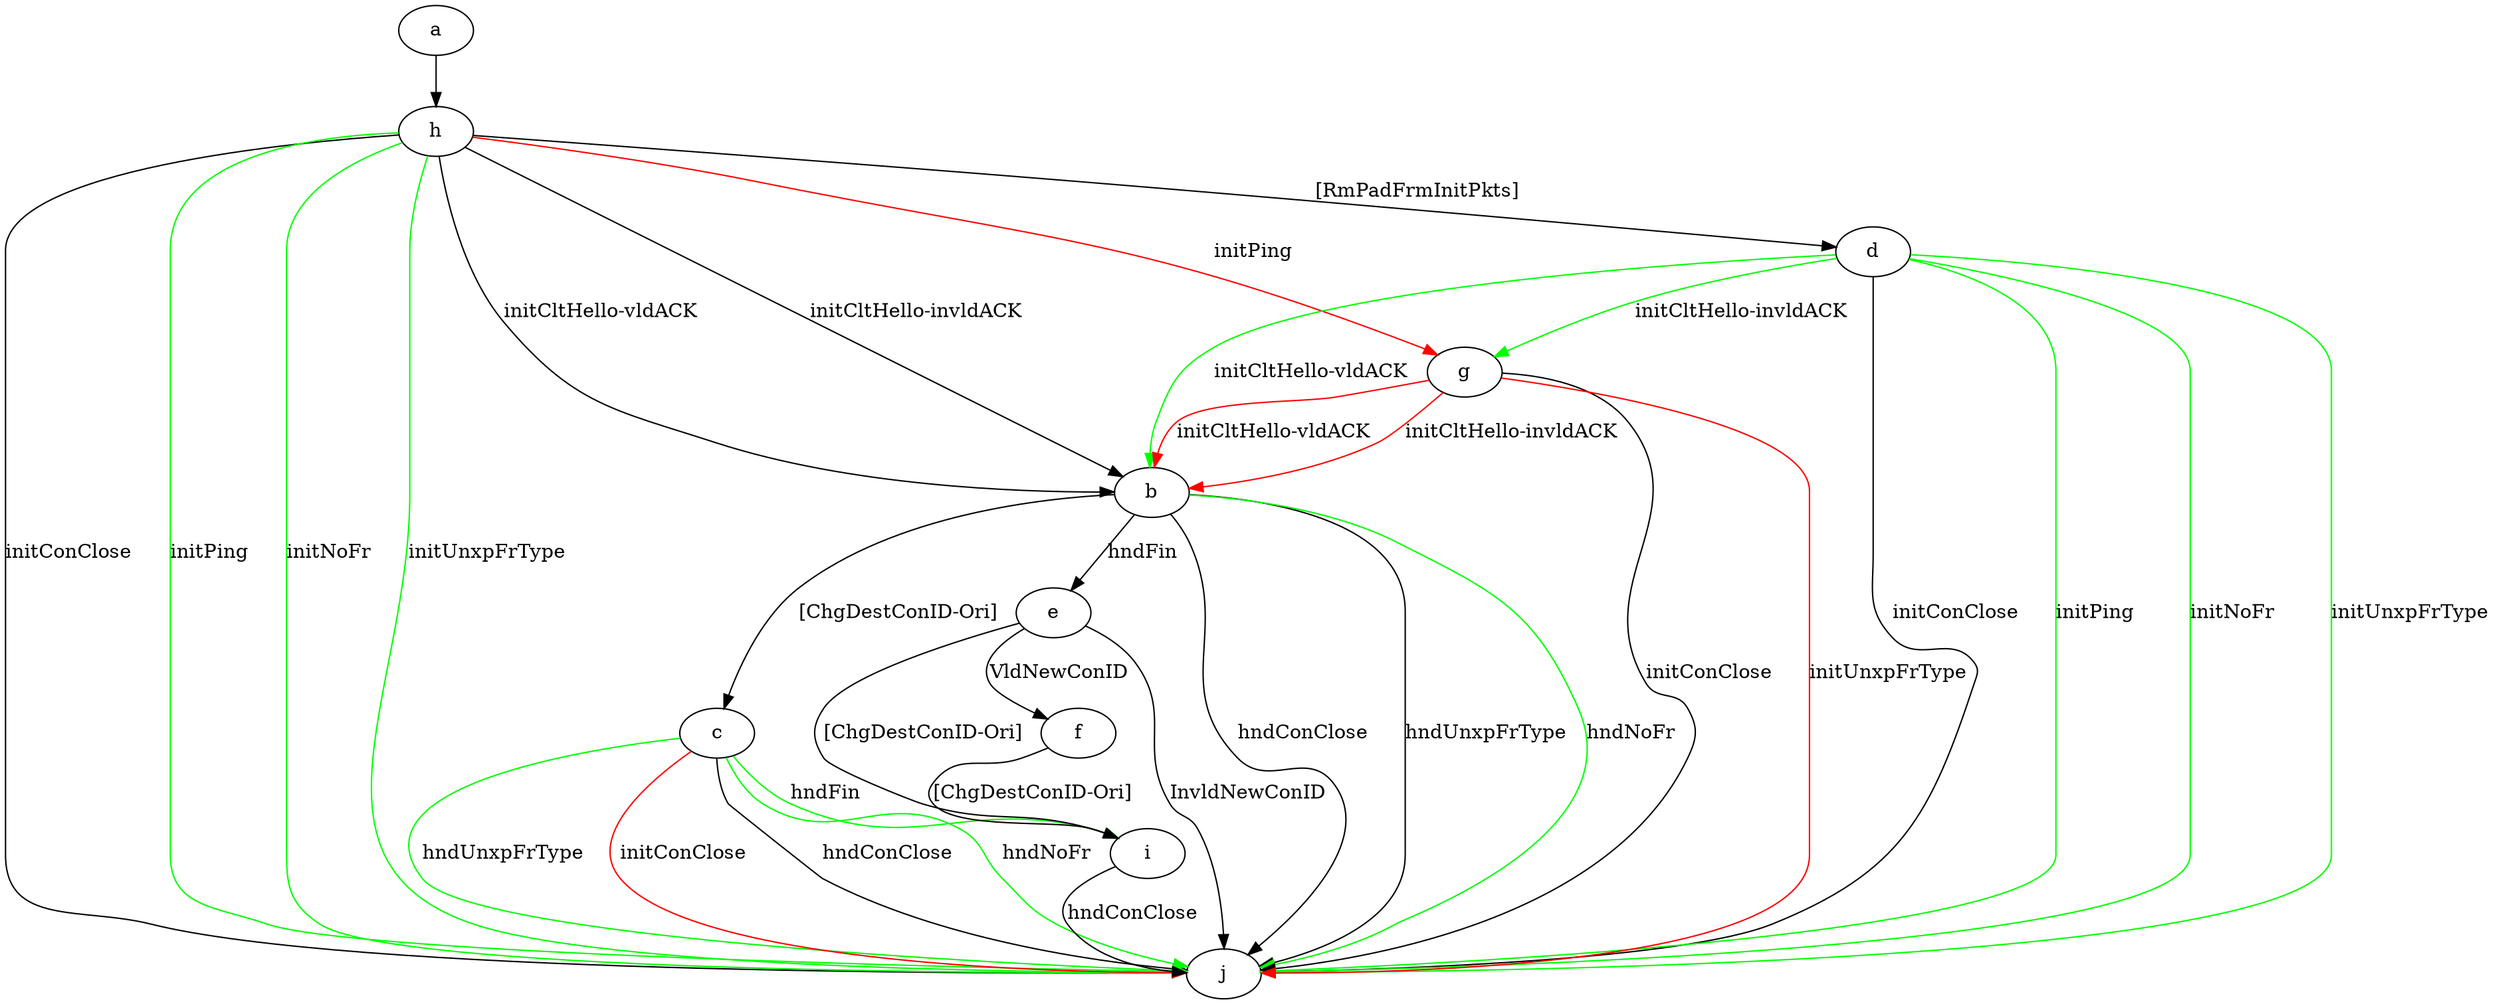digraph "" {
	a -> h	[key=0];
	b -> c	[key=0,
		label="[ChgDestConID-Ori] "];
	b -> e	[key=0,
		label="hndFin "];
	b -> j	[key=0,
		label="hndConClose "];
	b -> j	[key=1,
		label="hndUnxpFrType "];
	b -> j	[key=2,
		color=green,
		label="hndNoFr "];
	c -> i	[key=0,
		color=green,
		label="hndFin "];
	c -> j	[key=0,
		label="hndConClose "];
	c -> j	[key=1,
		color=green,
		label="hndNoFr "];
	c -> j	[key=2,
		color=green,
		label="hndUnxpFrType "];
	c -> j	[key=3,
		color=red,
		label="initConClose "];
	d -> b	[key=0,
		color=green,
		label="initCltHello-vldACK "];
	d -> g	[key=0,
		color=green,
		label="initCltHello-invldACK "];
	d -> j	[key=0,
		label="initConClose "];
	d -> j	[key=1,
		color=green,
		label="initPing "];
	d -> j	[key=2,
		color=green,
		label="initNoFr "];
	d -> j	[key=3,
		color=green,
		label="initUnxpFrType "];
	e -> f	[key=0,
		label="VldNewConID "];
	e -> i	[key=0,
		label="[ChgDestConID-Ori] "];
	e -> j	[key=0,
		label="InvldNewConID "];
	f -> i	[key=0,
		label="[ChgDestConID-Ori] "];
	g -> b	[key=0,
		color=red,
		label="initCltHello-vldACK "];
	g -> b	[key=1,
		color=red,
		label="initCltHello-invldACK "];
	g -> j	[key=0,
		label="initConClose "];
	g -> j	[key=1,
		color=red,
		label="initUnxpFrType "];
	h -> b	[key=0,
		label="initCltHello-vldACK "];
	h -> b	[key=1,
		label="initCltHello-invldACK "];
	h -> d	[key=0,
		label="[RmPadFrmInitPkts] "];
	h -> g	[key=0,
		color=red,
		label="initPing "];
	h -> j	[key=0,
		label="initConClose "];
	h -> j	[key=1,
		color=green,
		label="initPing "];
	h -> j	[key=2,
		color=green,
		label="initNoFr "];
	h -> j	[key=3,
		color=green,
		label="initUnxpFrType "];
	i -> j	[key=0,
		label="hndConClose "];
}
